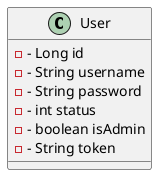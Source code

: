 @startuml

    class User {
        - - Long id
        - - String username
        - - String password
        - - int status
        - - boolean isAdmin
        - - String token
    }



@enduml